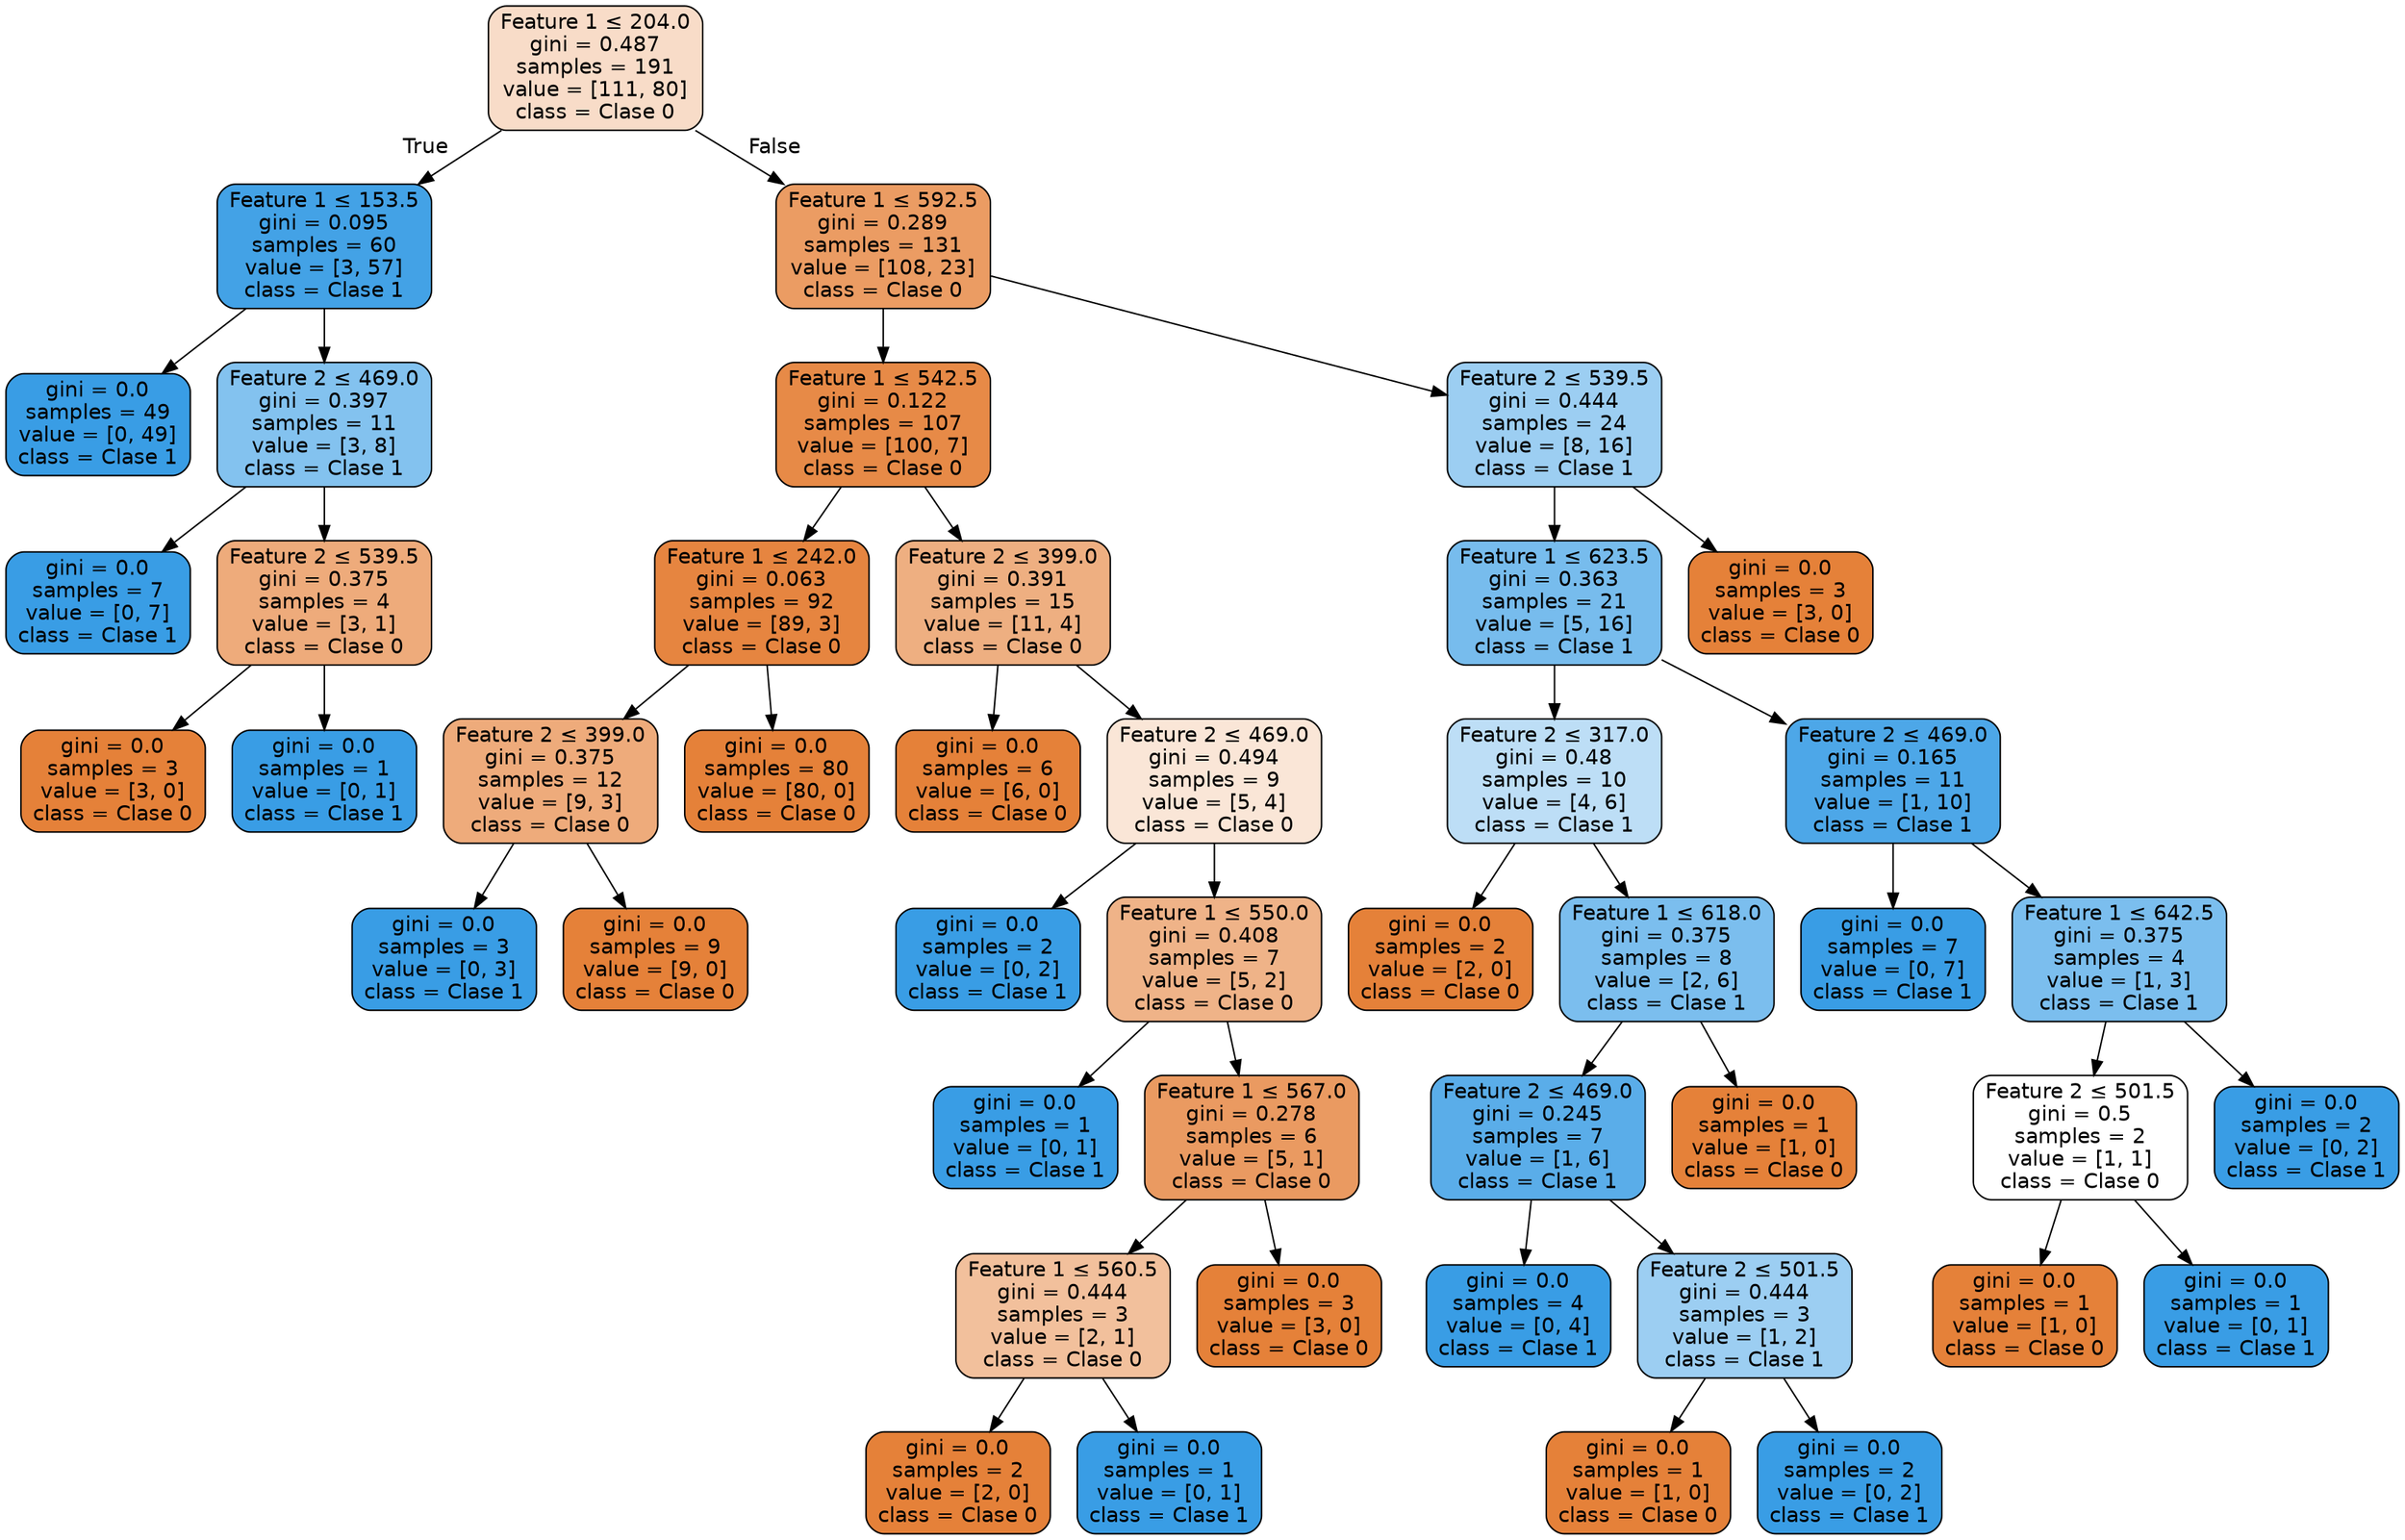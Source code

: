 digraph Tree {
node [shape=box, style="filled, rounded", color="black", fontname="helvetica"] ;
edge [fontname="helvetica"] ;
0 [label=<Feature 1 &le; 204.0<br/>gini = 0.487<br/>samples = 191<br/>value = [111, 80]<br/>class = Clase 0>, fillcolor="#f8dcc8"] ;
1 [label=<Feature 1 &le; 153.5<br/>gini = 0.095<br/>samples = 60<br/>value = [3, 57]<br/>class = Clase 1>, fillcolor="#43a2e6"] ;
0 -> 1 [labeldistance=2.5, labelangle=45, headlabel="True"] ;
2 [label=<gini = 0.0<br/>samples = 49<br/>value = [0, 49]<br/>class = Clase 1>, fillcolor="#399de5"] ;
1 -> 2 ;
3 [label=<Feature 2 &le; 469.0<br/>gini = 0.397<br/>samples = 11<br/>value = [3, 8]<br/>class = Clase 1>, fillcolor="#83c2ef"] ;
1 -> 3 ;
4 [label=<gini = 0.0<br/>samples = 7<br/>value = [0, 7]<br/>class = Clase 1>, fillcolor="#399de5"] ;
3 -> 4 ;
5 [label=<Feature 2 &le; 539.5<br/>gini = 0.375<br/>samples = 4<br/>value = [3, 1]<br/>class = Clase 0>, fillcolor="#eeab7b"] ;
3 -> 5 ;
6 [label=<gini = 0.0<br/>samples = 3<br/>value = [3, 0]<br/>class = Clase 0>, fillcolor="#e58139"] ;
5 -> 6 ;
7 [label=<gini = 0.0<br/>samples = 1<br/>value = [0, 1]<br/>class = Clase 1>, fillcolor="#399de5"] ;
5 -> 7 ;
8 [label=<Feature 1 &le; 592.5<br/>gini = 0.289<br/>samples = 131<br/>value = [108, 23]<br/>class = Clase 0>, fillcolor="#eb9c63"] ;
0 -> 8 [labeldistance=2.5, labelangle=-45, headlabel="False"] ;
9 [label=<Feature 1 &le; 542.5<br/>gini = 0.122<br/>samples = 107<br/>value = [100, 7]<br/>class = Clase 0>, fillcolor="#e78a47"] ;
8 -> 9 ;
10 [label=<Feature 1 &le; 242.0<br/>gini = 0.063<br/>samples = 92<br/>value = [89, 3]<br/>class = Clase 0>, fillcolor="#e68540"] ;
9 -> 10 ;
11 [label=<Feature 2 &le; 399.0<br/>gini = 0.375<br/>samples = 12<br/>value = [9, 3]<br/>class = Clase 0>, fillcolor="#eeab7b"] ;
10 -> 11 ;
12 [label=<gini = 0.0<br/>samples = 3<br/>value = [0, 3]<br/>class = Clase 1>, fillcolor="#399de5"] ;
11 -> 12 ;
13 [label=<gini = 0.0<br/>samples = 9<br/>value = [9, 0]<br/>class = Clase 0>, fillcolor="#e58139"] ;
11 -> 13 ;
14 [label=<gini = 0.0<br/>samples = 80<br/>value = [80, 0]<br/>class = Clase 0>, fillcolor="#e58139"] ;
10 -> 14 ;
15 [label=<Feature 2 &le; 399.0<br/>gini = 0.391<br/>samples = 15<br/>value = [11, 4]<br/>class = Clase 0>, fillcolor="#eeaf81"] ;
9 -> 15 ;
16 [label=<gini = 0.0<br/>samples = 6<br/>value = [6, 0]<br/>class = Clase 0>, fillcolor="#e58139"] ;
15 -> 16 ;
17 [label=<Feature 2 &le; 469.0<br/>gini = 0.494<br/>samples = 9<br/>value = [5, 4]<br/>class = Clase 0>, fillcolor="#fae6d7"] ;
15 -> 17 ;
18 [label=<gini = 0.0<br/>samples = 2<br/>value = [0, 2]<br/>class = Clase 1>, fillcolor="#399de5"] ;
17 -> 18 ;
19 [label=<Feature 1 &le; 550.0<br/>gini = 0.408<br/>samples = 7<br/>value = [5, 2]<br/>class = Clase 0>, fillcolor="#efb388"] ;
17 -> 19 ;
20 [label=<gini = 0.0<br/>samples = 1<br/>value = [0, 1]<br/>class = Clase 1>, fillcolor="#399de5"] ;
19 -> 20 ;
21 [label=<Feature 1 &le; 567.0<br/>gini = 0.278<br/>samples = 6<br/>value = [5, 1]<br/>class = Clase 0>, fillcolor="#ea9a61"] ;
19 -> 21 ;
22 [label=<Feature 1 &le; 560.5<br/>gini = 0.444<br/>samples = 3<br/>value = [2, 1]<br/>class = Clase 0>, fillcolor="#f2c09c"] ;
21 -> 22 ;
23 [label=<gini = 0.0<br/>samples = 2<br/>value = [2, 0]<br/>class = Clase 0>, fillcolor="#e58139"] ;
22 -> 23 ;
24 [label=<gini = 0.0<br/>samples = 1<br/>value = [0, 1]<br/>class = Clase 1>, fillcolor="#399de5"] ;
22 -> 24 ;
25 [label=<gini = 0.0<br/>samples = 3<br/>value = [3, 0]<br/>class = Clase 0>, fillcolor="#e58139"] ;
21 -> 25 ;
26 [label=<Feature 2 &le; 539.5<br/>gini = 0.444<br/>samples = 24<br/>value = [8, 16]<br/>class = Clase 1>, fillcolor="#9ccef2"] ;
8 -> 26 ;
27 [label=<Feature 1 &le; 623.5<br/>gini = 0.363<br/>samples = 21<br/>value = [5, 16]<br/>class = Clase 1>, fillcolor="#77bced"] ;
26 -> 27 ;
28 [label=<Feature 2 &le; 317.0<br/>gini = 0.48<br/>samples = 10<br/>value = [4, 6]<br/>class = Clase 1>, fillcolor="#bddef6"] ;
27 -> 28 ;
29 [label=<gini = 0.0<br/>samples = 2<br/>value = [2, 0]<br/>class = Clase 0>, fillcolor="#e58139"] ;
28 -> 29 ;
30 [label=<Feature 1 &le; 618.0<br/>gini = 0.375<br/>samples = 8<br/>value = [2, 6]<br/>class = Clase 1>, fillcolor="#7bbeee"] ;
28 -> 30 ;
31 [label=<Feature 2 &le; 469.0<br/>gini = 0.245<br/>samples = 7<br/>value = [1, 6]<br/>class = Clase 1>, fillcolor="#5aade9"] ;
30 -> 31 ;
32 [label=<gini = 0.0<br/>samples = 4<br/>value = [0, 4]<br/>class = Clase 1>, fillcolor="#399de5"] ;
31 -> 32 ;
33 [label=<Feature 2 &le; 501.5<br/>gini = 0.444<br/>samples = 3<br/>value = [1, 2]<br/>class = Clase 1>, fillcolor="#9ccef2"] ;
31 -> 33 ;
34 [label=<gini = 0.0<br/>samples = 1<br/>value = [1, 0]<br/>class = Clase 0>, fillcolor="#e58139"] ;
33 -> 34 ;
35 [label=<gini = 0.0<br/>samples = 2<br/>value = [0, 2]<br/>class = Clase 1>, fillcolor="#399de5"] ;
33 -> 35 ;
36 [label=<gini = 0.0<br/>samples = 1<br/>value = [1, 0]<br/>class = Clase 0>, fillcolor="#e58139"] ;
30 -> 36 ;
37 [label=<Feature 2 &le; 469.0<br/>gini = 0.165<br/>samples = 11<br/>value = [1, 10]<br/>class = Clase 1>, fillcolor="#4da7e8"] ;
27 -> 37 ;
38 [label=<gini = 0.0<br/>samples = 7<br/>value = [0, 7]<br/>class = Clase 1>, fillcolor="#399de5"] ;
37 -> 38 ;
39 [label=<Feature 1 &le; 642.5<br/>gini = 0.375<br/>samples = 4<br/>value = [1, 3]<br/>class = Clase 1>, fillcolor="#7bbeee"] ;
37 -> 39 ;
40 [label=<Feature 2 &le; 501.5<br/>gini = 0.5<br/>samples = 2<br/>value = [1, 1]<br/>class = Clase 0>, fillcolor="#ffffff"] ;
39 -> 40 ;
41 [label=<gini = 0.0<br/>samples = 1<br/>value = [1, 0]<br/>class = Clase 0>, fillcolor="#e58139"] ;
40 -> 41 ;
42 [label=<gini = 0.0<br/>samples = 1<br/>value = [0, 1]<br/>class = Clase 1>, fillcolor="#399de5"] ;
40 -> 42 ;
43 [label=<gini = 0.0<br/>samples = 2<br/>value = [0, 2]<br/>class = Clase 1>, fillcolor="#399de5"] ;
39 -> 43 ;
44 [label=<gini = 0.0<br/>samples = 3<br/>value = [3, 0]<br/>class = Clase 0>, fillcolor="#e58139"] ;
26 -> 44 ;
}

